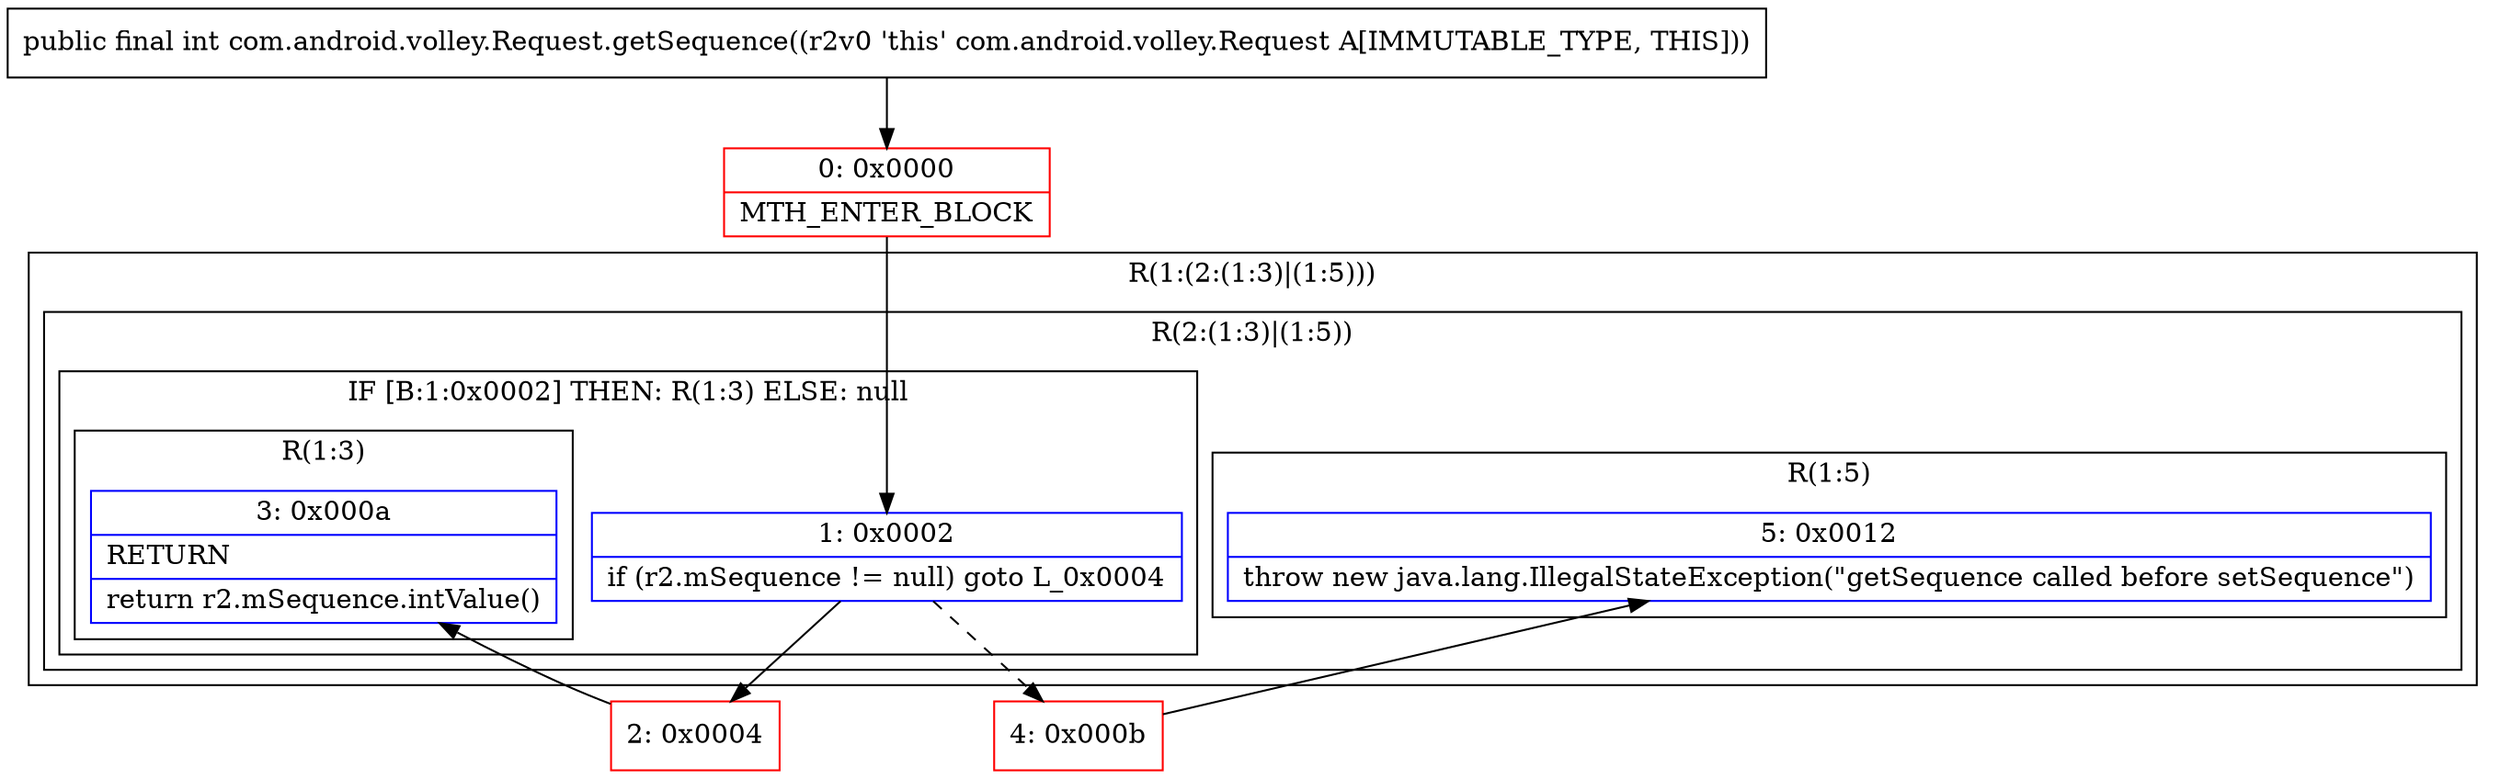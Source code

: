 digraph "CFG forcom.android.volley.Request.getSequence()I" {
subgraph cluster_Region_1529206093 {
label = "R(1:(2:(1:3)|(1:5)))";
node [shape=record,color=blue];
subgraph cluster_Region_1038666457 {
label = "R(2:(1:3)|(1:5))";
node [shape=record,color=blue];
subgraph cluster_IfRegion_928053154 {
label = "IF [B:1:0x0002] THEN: R(1:3) ELSE: null";
node [shape=record,color=blue];
Node_1 [shape=record,label="{1\:\ 0x0002|if (r2.mSequence != null) goto L_0x0004\l}"];
subgraph cluster_Region_558714099 {
label = "R(1:3)";
node [shape=record,color=blue];
Node_3 [shape=record,label="{3\:\ 0x000a|RETURN\l|return r2.mSequence.intValue()\l}"];
}
}
subgraph cluster_Region_1412921898 {
label = "R(1:5)";
node [shape=record,color=blue];
Node_5 [shape=record,label="{5\:\ 0x0012|throw new java.lang.IllegalStateException(\"getSequence called before setSequence\")\l}"];
}
}
}
Node_0 [shape=record,color=red,label="{0\:\ 0x0000|MTH_ENTER_BLOCK\l}"];
Node_2 [shape=record,color=red,label="{2\:\ 0x0004}"];
Node_4 [shape=record,color=red,label="{4\:\ 0x000b}"];
MethodNode[shape=record,label="{public final int com.android.volley.Request.getSequence((r2v0 'this' com.android.volley.Request A[IMMUTABLE_TYPE, THIS])) }"];
MethodNode -> Node_0;
Node_1 -> Node_2;
Node_1 -> Node_4[style=dashed];
Node_0 -> Node_1;
Node_2 -> Node_3;
Node_4 -> Node_5;
}

